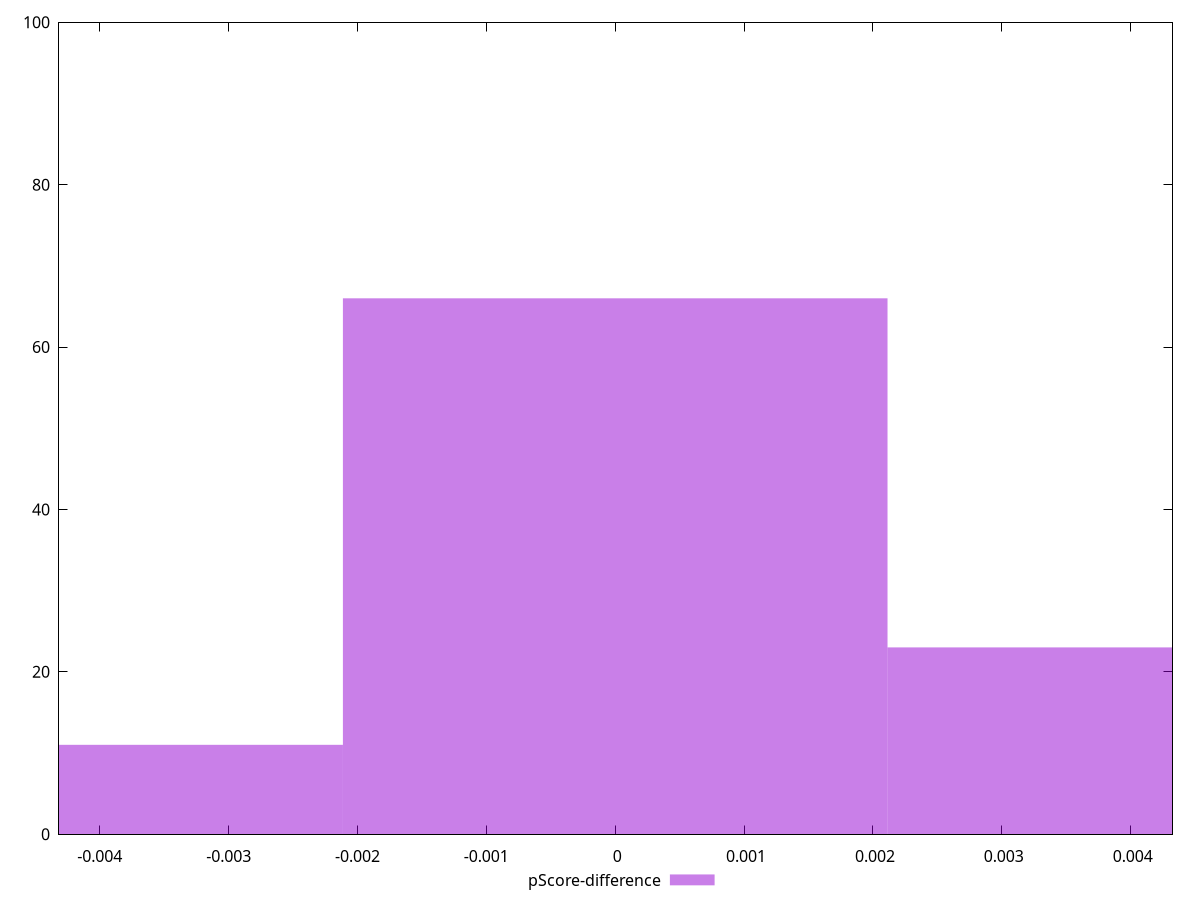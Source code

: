 reset

$pScoreDifference <<EOF
0.004226427277232548 23
0 66
-0.004226427277232548 11
EOF

set key outside below
set boxwidth 0.004226427277232548
set xrange [-0.0043164074975931:0.004324761306839675]
set yrange [0:100]
set trange [0:100]
set style fill transparent solid 0.5 noborder
set terminal svg size 640, 490 enhanced background rgb 'white'
set output "report_00011_2021-02-09T10:53:21.242Z/first-cpu-idle/samples/pages+cached+noadtech+nomedia/pScore-difference/histogram.svg"

plot $pScoreDifference title "pScore-difference" with boxes

reset
